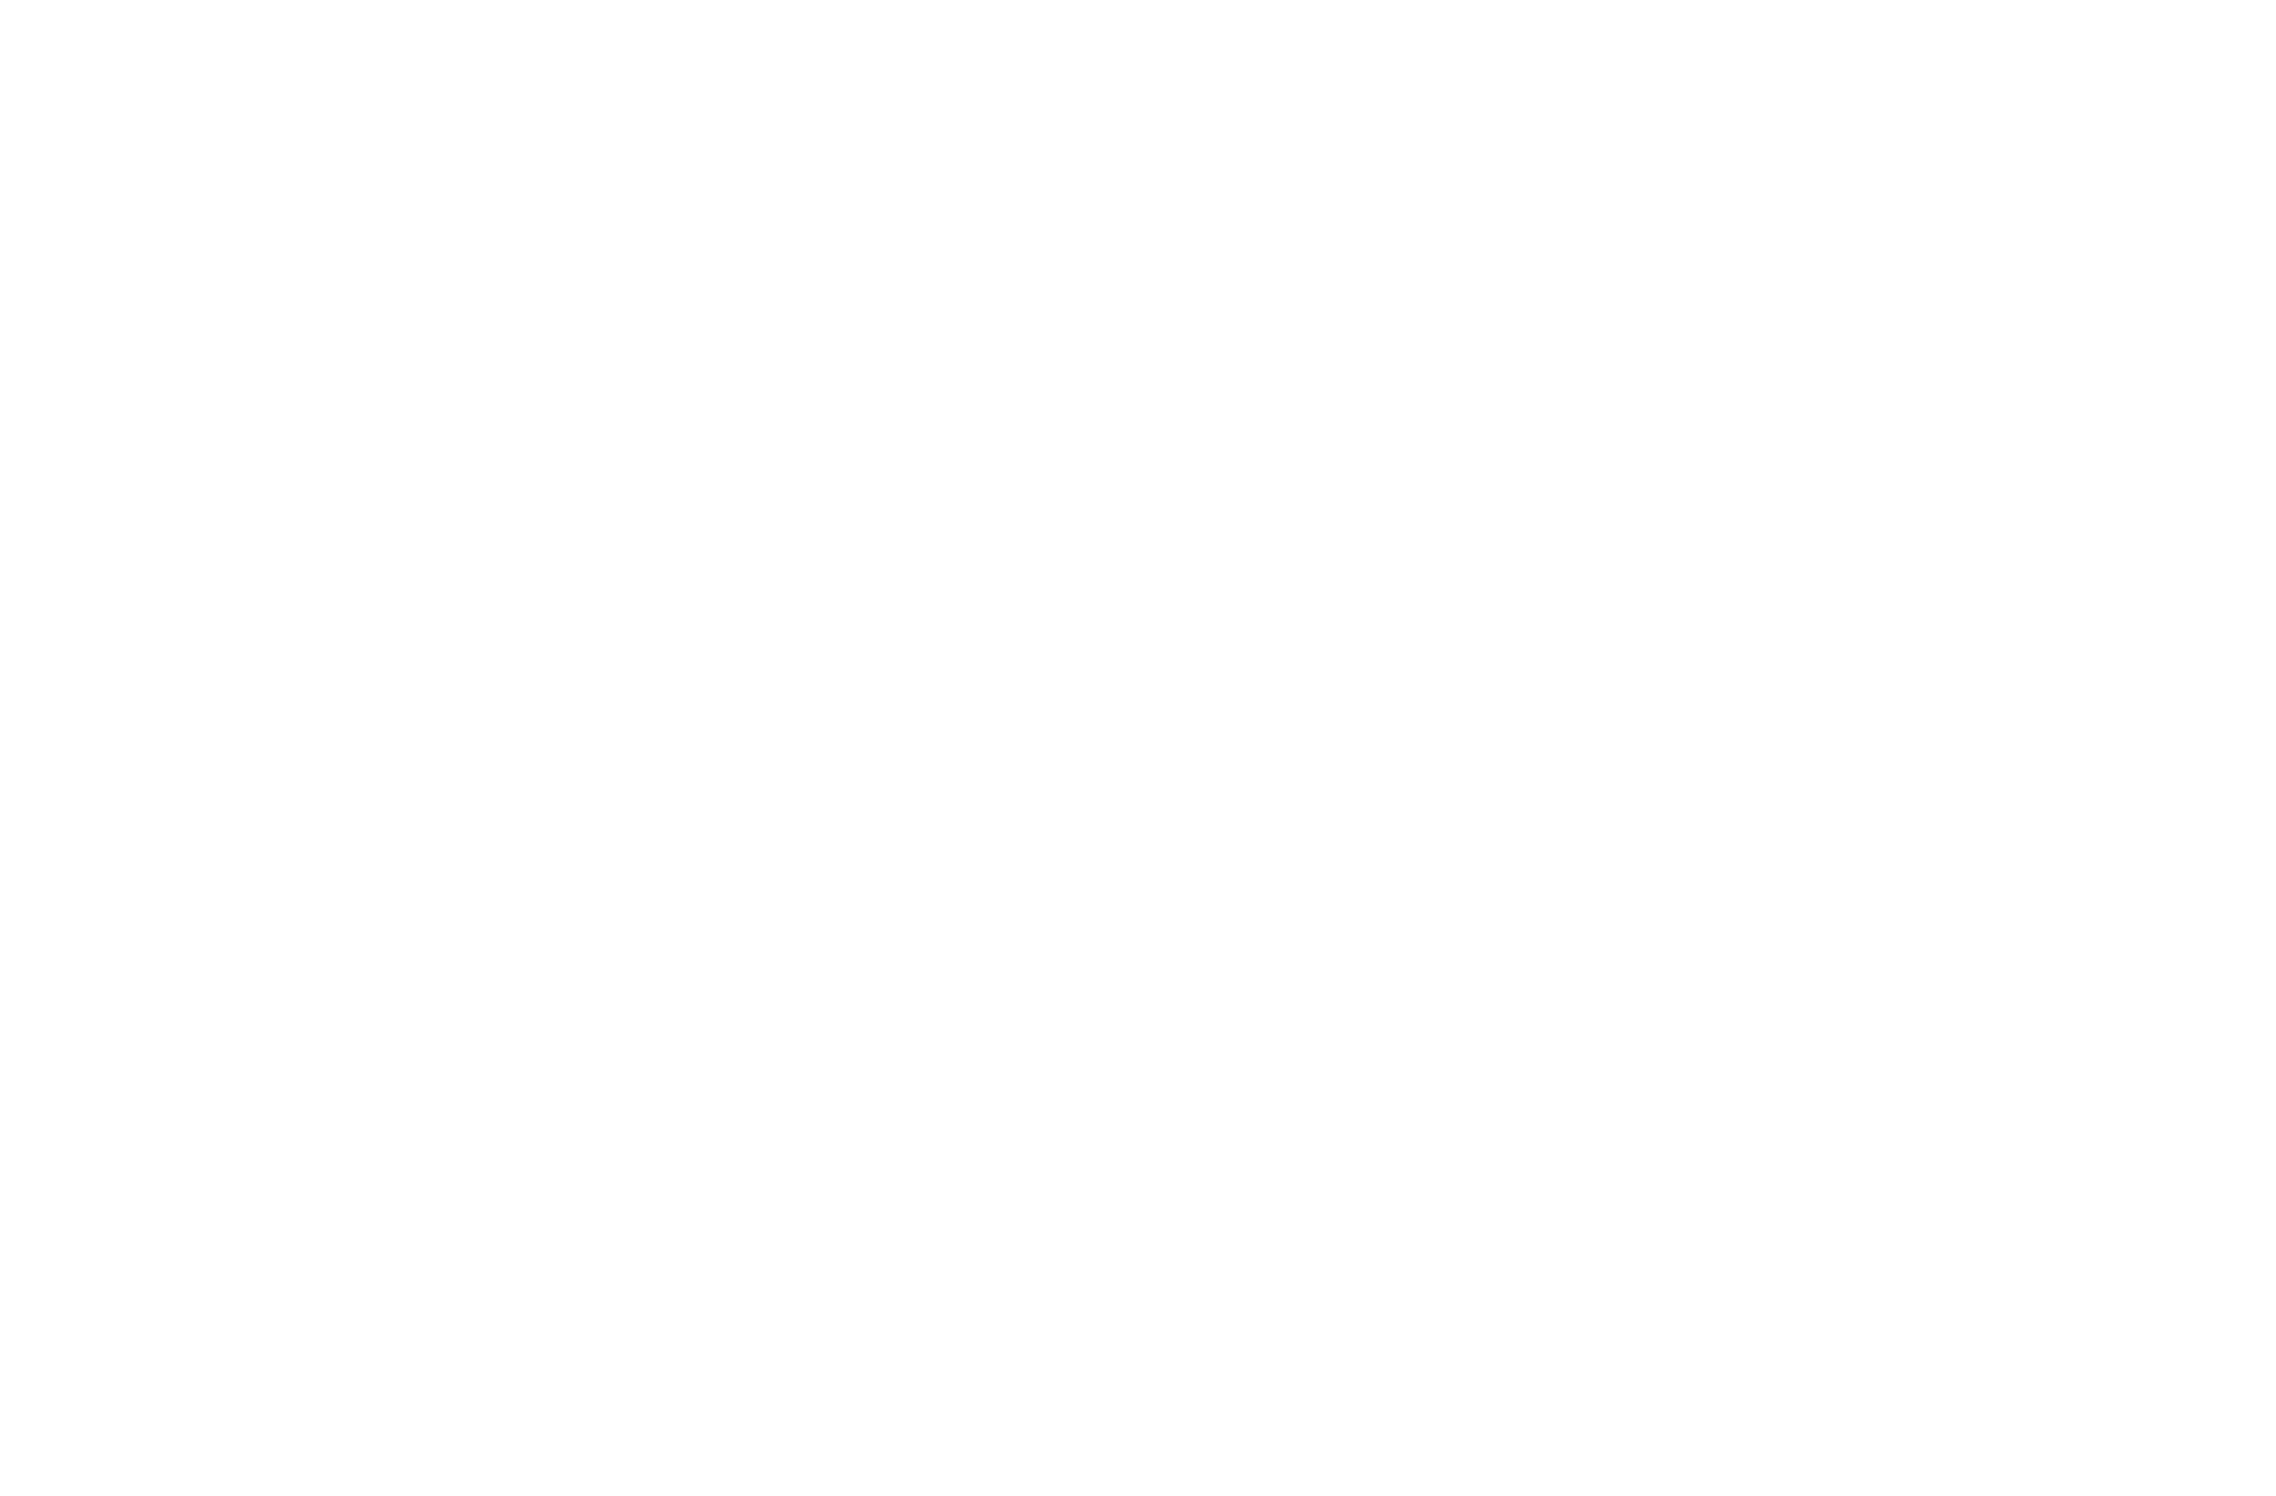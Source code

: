 digraph finite_state_machine {
  bgcolor = "transparent";
  rankdir = LR;
  ratio = 0.5625; // 16:9.

  // Invisible node from which to draw start transition to start state.
  node [style = invis]; -1;

  // Accept state.
  node [color = "white", fontcolor = "white", style = "", shape = doublecircle]; 2;

  // Catch-all (default) for remaining states.
  node [color = "white", fontcolor = "white", style = "", shape = circle, xlabel = ""];

  -1 -> 0 [color = "white", fontcolor = "white"];
  0 -> 1 [color = "white", fontcolor = "white", label = "\""];
  1 -> 1 [color = "white", fontcolor = "white", label = "\\t"];
  1 -> 1 [color = "white", fontcolor = "white", label = "SP-!"];
  1 -> 2 [color = "white", fontcolor = "white", label = "\""];
  1 -> 1 [color = "white", fontcolor = "white", label = "#-["];
  1 -> 3 [color = "white", fontcolor = "white", label = "\\\\"];
  1 -> 1 [color = "white", fontcolor = "white", label = "]-\\uffff"];
  3 -> 1 [color = "white", fontcolor = "white", label = "\""];
  3 -> 1 [color = "white", fontcolor = "white", label = "/"];
  3 -> 4 [color = "white", fontcolor = "white", label = "\\\\"];
  3 -> 1 [color = "white", fontcolor = "white", label = "b"];
  3 -> 1 [color = "white", fontcolor = "white", label = "f"];
  3 -> 1 [color = "white", fontcolor = "white", label = "n"];
  3 -> 1 [color = "white", fontcolor = "white", label = "r"];
  3 -> 1 [color = "white", fontcolor = "white", label = "t"];
  3 -> 5 [color = "white", fontcolor = "white", label = "u"];
  4 -> 1 [color = "white", fontcolor = "white", label = "/"];
  4 -> 4 [color = "white", fontcolor = "white", label = "\\\\"];
  4 -> 1 [color = "white", fontcolor = "white", label = "b"];
  4 -> 1 [color = "white", fontcolor = "white", label = "f"];
  4 -> 1 [color = "white", fontcolor = "white", label = "n"];
  4 -> 1 [color = "white", fontcolor = "white", label = "r"];
  4 -> 1 [color = "white", fontcolor = "white", label = "t"];
  4 -> 5 [color = "white", fontcolor = "white", label = "u"];
  5 -> 6 [color = "white", fontcolor = "white", label = "0-9"];
  5 -> 6 [color = "white", fontcolor = "white", label = "A-F"];
  5 -> 6 [color = "white", fontcolor = "white", label = "a-f"];
  6 -> 7 [color = "white", fontcolor = "white", label = "0-9"];
  6 -> 7 [color = "white", fontcolor = "white", label = "A-F"];
  6 -> 7 [color = "white", fontcolor = "white", label = "a-f"];
  7 -> 8 [color = "white", fontcolor = "white", label = "0-9"];
  7 -> 8 [color = "white", fontcolor = "white", label = "A-F"];
  7 -> 8 [color = "white", fontcolor = "white", label = "a-f"];
  8 -> 1 [color = "white", fontcolor = "white", label = "0-9"];
  8 -> 1 [color = "white", fontcolor = "white", label = "A-F"];
  8 -> 1 [color = "white", fontcolor = "white", label = "a-f"];
}
